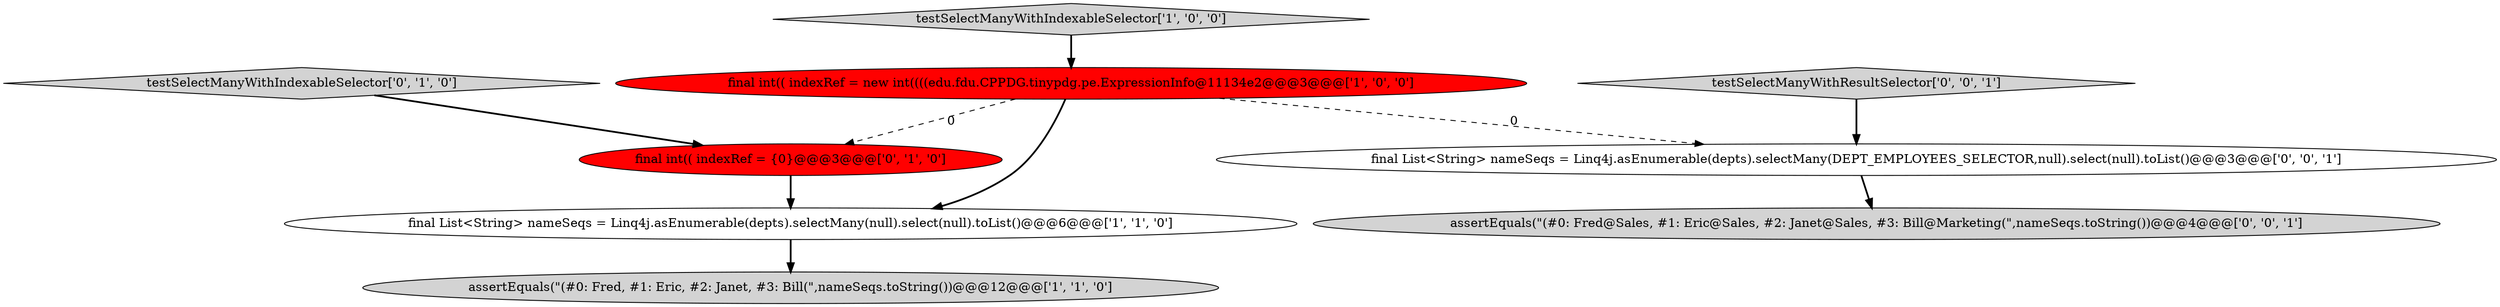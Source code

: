 digraph {
3 [style = filled, label = "final List<String> nameSeqs = Linq4j.asEnumerable(depts).selectMany(null).select(null).toList()@@@6@@@['1', '1', '0']", fillcolor = white, shape = ellipse image = "AAA0AAABBB1BBB"];
7 [style = filled, label = "assertEquals(\"(#0: Fred@Sales, #1: Eric@Sales, #2: Janet@Sales, #3: Bill@Marketing(\",nameSeqs.toString())@@@4@@@['0', '0', '1']", fillcolor = lightgray, shape = ellipse image = "AAA0AAABBB3BBB"];
0 [style = filled, label = "assertEquals(\"(#0: Fred, #1: Eric, #2: Janet, #3: Bill(\",nameSeqs.toString())@@@12@@@['1', '1', '0']", fillcolor = lightgray, shape = ellipse image = "AAA0AAABBB1BBB"];
5 [style = filled, label = "testSelectManyWithIndexableSelector['0', '1', '0']", fillcolor = lightgray, shape = diamond image = "AAA0AAABBB2BBB"];
1 [style = filled, label = "testSelectManyWithIndexableSelector['1', '0', '0']", fillcolor = lightgray, shape = diamond image = "AAA0AAABBB1BBB"];
4 [style = filled, label = "final int(( indexRef = {0}@@@3@@@['0', '1', '0']", fillcolor = red, shape = ellipse image = "AAA1AAABBB2BBB"];
6 [style = filled, label = "testSelectManyWithResultSelector['0', '0', '1']", fillcolor = lightgray, shape = diamond image = "AAA0AAABBB3BBB"];
8 [style = filled, label = "final List<String> nameSeqs = Linq4j.asEnumerable(depts).selectMany(DEPT_EMPLOYEES_SELECTOR,null).select(null).toList()@@@3@@@['0', '0', '1']", fillcolor = white, shape = ellipse image = "AAA0AAABBB3BBB"];
2 [style = filled, label = "final int(( indexRef = new int((((edu.fdu.CPPDG.tinypdg.pe.ExpressionInfo@11134e2@@@3@@@['1', '0', '0']", fillcolor = red, shape = ellipse image = "AAA1AAABBB1BBB"];
8->7 [style = bold, label=""];
6->8 [style = bold, label=""];
3->0 [style = bold, label=""];
4->3 [style = bold, label=""];
1->2 [style = bold, label=""];
2->8 [style = dashed, label="0"];
5->4 [style = bold, label=""];
2->3 [style = bold, label=""];
2->4 [style = dashed, label="0"];
}
